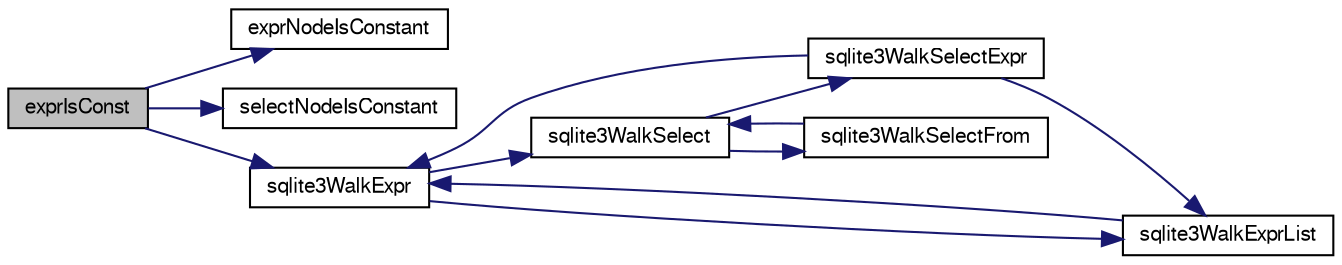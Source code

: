 digraph "exprIsConst"
{
  edge [fontname="FreeSans",fontsize="10",labelfontname="FreeSans",labelfontsize="10"];
  node [fontname="FreeSans",fontsize="10",shape=record];
  rankdir="LR";
  Node106369 [label="exprIsConst",height=0.2,width=0.4,color="black", fillcolor="grey75", style="filled", fontcolor="black"];
  Node106369 -> Node106370 [color="midnightblue",fontsize="10",style="solid",fontname="FreeSans"];
  Node106370 [label="exprNodeIsConstant",height=0.2,width=0.4,color="black", fillcolor="white", style="filled",URL="$sqlite3_8c.html#a993c7a02c2738fb2458b04617a450eb5"];
  Node106369 -> Node106371 [color="midnightblue",fontsize="10",style="solid",fontname="FreeSans"];
  Node106371 [label="selectNodeIsConstant",height=0.2,width=0.4,color="black", fillcolor="white", style="filled",URL="$sqlite3_8c.html#a495054d834201a04b68f8ac13eeb66b9"];
  Node106369 -> Node106372 [color="midnightblue",fontsize="10",style="solid",fontname="FreeSans"];
  Node106372 [label="sqlite3WalkExpr",height=0.2,width=0.4,color="black", fillcolor="white", style="filled",URL="$sqlite3_8c.html#a5d04d7273f7194fb0fbb24e7ee5e1b5a"];
  Node106372 -> Node106373 [color="midnightblue",fontsize="10",style="solid",fontname="FreeSans"];
  Node106373 [label="sqlite3WalkSelect",height=0.2,width=0.4,color="black", fillcolor="white", style="filled",URL="$sqlite3_8c.html#a7c7c772166f45c62ea98fea7bb737b63"];
  Node106373 -> Node106374 [color="midnightblue",fontsize="10",style="solid",fontname="FreeSans"];
  Node106374 [label="sqlite3WalkSelectExpr",height=0.2,width=0.4,color="black", fillcolor="white", style="filled",URL="$sqlite3_8c.html#a5a2c8da5f377d9f52d96293e6b34c660"];
  Node106374 -> Node106375 [color="midnightblue",fontsize="10",style="solid",fontname="FreeSans"];
  Node106375 [label="sqlite3WalkExprList",height=0.2,width=0.4,color="black", fillcolor="white", style="filled",URL="$sqlite3_8c.html#a436c8eb5cdac53ea15cd6b06645356ae"];
  Node106375 -> Node106372 [color="midnightblue",fontsize="10",style="solid",fontname="FreeSans"];
  Node106374 -> Node106372 [color="midnightblue",fontsize="10",style="solid",fontname="FreeSans"];
  Node106373 -> Node106376 [color="midnightblue",fontsize="10",style="solid",fontname="FreeSans"];
  Node106376 [label="sqlite3WalkSelectFrom",height=0.2,width=0.4,color="black", fillcolor="white", style="filled",URL="$sqlite3_8c.html#a49a2f6da604a451e52ab3a12f588189f"];
  Node106376 -> Node106373 [color="midnightblue",fontsize="10",style="solid",fontname="FreeSans"];
  Node106372 -> Node106375 [color="midnightblue",fontsize="10",style="solid",fontname="FreeSans"];
}
